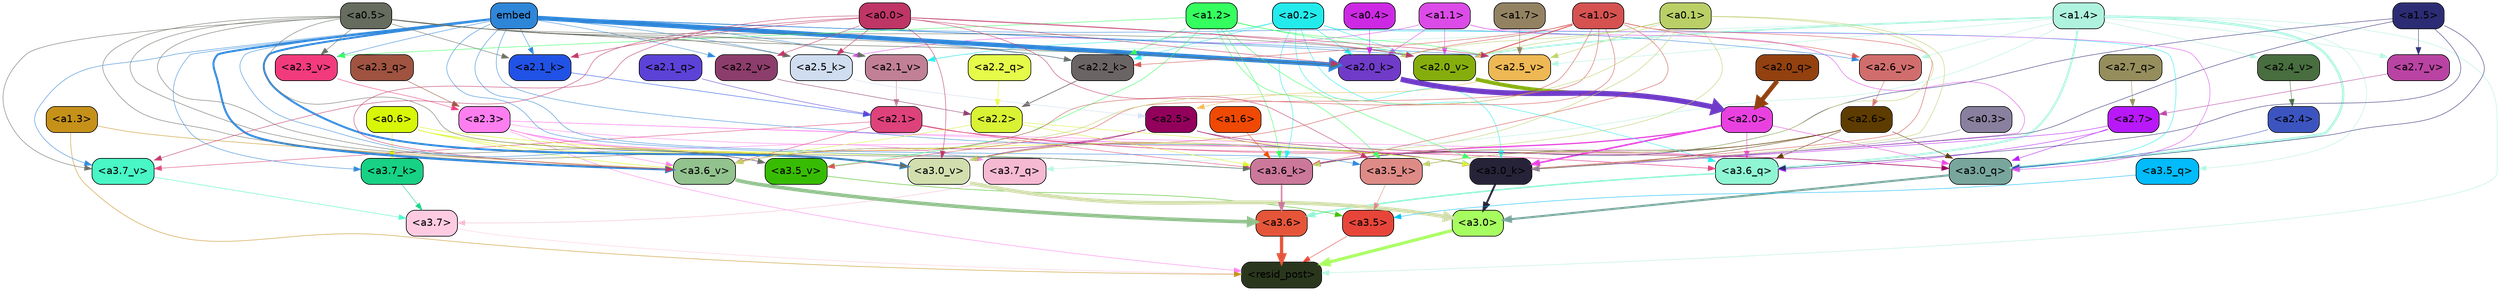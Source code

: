 strict digraph "" {
	graph [bgcolor=transparent,
		layout=dot,
		overlap=false,
		splines=true
	];
	"<a3.7>"	[color=black,
		fillcolor="#ffcbe1",
		fontname=Helvetica,
		shape=box,
		style="filled, rounded"];
	"<resid_post>"	[color=black,
		fillcolor="#2a371d",
		fontname=Helvetica,
		shape=box,
		style="filled, rounded"];
	"<a3.7>" -> "<resid_post>"	[color="#ffcbe1",
		penwidth=0.6239100098609924];
	"<a3.6>"	[color=black,
		fillcolor="#e55539",
		fontname=Helvetica,
		shape=box,
		style="filled, rounded"];
	"<a3.6>" -> "<resid_post>"	[color="#e55539",
		penwidth=4.569062113761902];
	"<a3.5>"	[color=black,
		fillcolor="#e74539",
		fontname=Helvetica,
		shape=box,
		style="filled, rounded"];
	"<a3.5>" -> "<resid_post>"	[color="#e74539",
		penwidth=0.6];
	"<a3.0>"	[color=black,
		fillcolor="#a6fd5f",
		fontname=Helvetica,
		shape=box,
		style="filled, rounded"];
	"<a3.0>" -> "<resid_post>"	[color="#a6fd5f",
		penwidth=4.283544182777405];
	"<a2.3>"	[color=black,
		fillcolor="#fe7eef",
		fontname=Helvetica,
		shape=box,
		style="filled, rounded"];
	"<a2.3>" -> "<resid_post>"	[color="#fe7eef",
		penwidth=0.6];
	"<a3.7_q>"	[color=black,
		fillcolor="#f6b9d2",
		fontname=Helvetica,
		shape=box,
		style="filled, rounded"];
	"<a2.3>" -> "<a3.7_q>"	[color="#fe7eef",
		penwidth=0.6];
	"<a3.6_q>"	[color=black,
		fillcolor="#8ff6d4",
		fontname=Helvetica,
		shape=box,
		style="filled, rounded"];
	"<a2.3>" -> "<a3.6_q>"	[color="#fe7eef",
		penwidth=0.6];
	"<a3.0_q>"	[color=black,
		fillcolor="#78a69c",
		fontname=Helvetica,
		shape=box,
		style="filled, rounded"];
	"<a2.3>" -> "<a3.0_q>"	[color="#fe7eef",
		penwidth=0.6];
	"<a3.0_k>"	[color=black,
		fillcolor="#262338",
		fontname=Helvetica,
		shape=box,
		style="filled, rounded"];
	"<a2.3>" -> "<a3.0_k>"	[color="#fe7eef",
		penwidth=0.6];
	"<a3.6_v>"	[color=black,
		fillcolor="#92c28e",
		fontname=Helvetica,
		shape=box,
		style="filled, rounded"];
	"<a2.3>" -> "<a3.6_v>"	[color="#fe7eef",
		penwidth=0.6];
	"<a3.5_v>"	[color=black,
		fillcolor="#38bc03",
		fontname=Helvetica,
		shape=box,
		style="filled, rounded"];
	"<a2.3>" -> "<a3.5_v>"	[color="#fe7eef",
		penwidth=0.6];
	"<a3.0_v>"	[color=black,
		fillcolor="#d2deae",
		fontname=Helvetica,
		shape=box,
		style="filled, rounded"];
	"<a2.3>" -> "<a3.0_v>"	[color="#fe7eef",
		penwidth=0.6];
	"<a1.4>"	[color=black,
		fillcolor="#aff3de",
		fontname=Helvetica,
		shape=box,
		style="filled, rounded"];
	"<a1.4>" -> "<resid_post>"	[color="#aff3de",
		penwidth=0.6];
	"<a1.4>" -> "<a3.7_q>"	[color="#aff3de",
		penwidth=0.6];
	"<a1.4>" -> "<a3.6_q>"	[color="#aff3de",
		penwidth=2.7934007048606873];
	"<a3.5_q>"	[color=black,
		fillcolor="#01bbfb",
		fontname=Helvetica,
		shape=box,
		style="filled, rounded"];
	"<a1.4>" -> "<a3.5_q>"	[color="#aff3de",
		penwidth=0.6];
	"<a1.4>" -> "<a3.0_q>"	[color="#aff3de",
		penwidth=3.340754985809326];
	"<a2.7_v>"	[color=black,
		fillcolor="#b943a2",
		fontname=Helvetica,
		shape=box,
		style="filled, rounded"];
	"<a1.4>" -> "<a2.7_v>"	[color="#aff3de",
		penwidth=0.6];
	"<a2.6_v>"	[color=black,
		fillcolor="#d16e6d",
		fontname=Helvetica,
		shape=box,
		style="filled, rounded"];
	"<a1.4>" -> "<a2.6_v>"	[color="#aff3de",
		penwidth=0.6];
	"<a2.5_v>"	[color=black,
		fillcolor="#eeb854",
		fontname=Helvetica,
		shape=box,
		style="filled, rounded"];
	"<a1.4>" -> "<a2.5_v>"	[color="#aff3de",
		penwidth=0.6];
	"<a2.4_v>"	[color=black,
		fillcolor="#486d3f",
		fontname=Helvetica,
		shape=box,
		style="filled, rounded"];
	"<a1.4>" -> "<a2.4_v>"	[color="#aff3de",
		penwidth=0.6];
	"<a2.1_v>"	[color=black,
		fillcolor="#c18095",
		fontname=Helvetica,
		shape=box,
		style="filled, rounded"];
	"<a1.4>" -> "<a2.1_v>"	[color="#aff3de",
		penwidth=0.6];
	"<a2.0_v>"	[color=black,
		fillcolor="#85ae0d",
		fontname=Helvetica,
		shape=box,
		style="filled, rounded"];
	"<a1.4>" -> "<a2.0_v>"	[color="#aff3de",
		penwidth=2.268759250640869];
	"<a1.3>"	[color=black,
		fillcolor="#c69119",
		fontname=Helvetica,
		shape=box,
		style="filled, rounded"];
	"<a1.3>" -> "<resid_post>"	[color="#c69119",
		penwidth=0.6];
	"<a1.3>" -> "<a3.6_v>"	[color="#c69119",
		penwidth=0.6];
	"<a3.7_q>" -> "<a3.7>"	[color="#f6b9d2",
		penwidth=0.6];
	"<a3.6_q>" -> "<a3.6>"	[color="#8ff6d4",
		penwidth=2.0347584784030914];
	"<a3.5_q>" -> "<a3.5>"	[color="#01bbfb",
		penwidth=0.6];
	"<a3.0_q>" -> "<a3.0>"	[color="#78a69c",
		penwidth=2.8635367155075073];
	"<a3.7_k>"	[color=black,
		fillcolor="#17d184",
		fontname=Helvetica,
		shape=box,
		style="filled, rounded"];
	"<a3.7_k>" -> "<a3.7>"	[color="#17d184",
		penwidth=0.6];
	"<a3.6_k>"	[color=black,
		fillcolor="#cc789b",
		fontname=Helvetica,
		shape=box,
		style="filled, rounded"];
	"<a3.6_k>" -> "<a3.6>"	[color="#cc789b",
		penwidth=2.1760786175727844];
	"<a3.5_k>"	[color=black,
		fillcolor="#de8b87",
		fontname=Helvetica,
		shape=box,
		style="filled, rounded"];
	"<a3.5_k>" -> "<a3.5>"	[color="#de8b87",
		penwidth=0.6];
	"<a3.0_k>" -> "<a3.0>"	[color="#262338",
		penwidth=2.632905662059784];
	"<a3.7_v>"	[color=black,
		fillcolor="#48f6c6",
		fontname=Helvetica,
		shape=box,
		style="filled, rounded"];
	"<a3.7_v>" -> "<a3.7>"	[color="#48f6c6",
		penwidth=0.6];
	"<a3.6_v>" -> "<a3.6>"	[color="#92c28e",
		penwidth=4.981305837631226];
	"<a3.5_v>" -> "<a3.5>"	[color="#38bc03",
		penwidth=0.6];
	"<a3.0_v>" -> "<a3.0>"	[color="#d2deae",
		penwidth=5.168330669403076];
	"<a2.7>"	[color=black,
		fillcolor="#b818fa",
		fontname=Helvetica,
		shape=box,
		style="filled, rounded"];
	"<a2.7>" -> "<a3.6_q>"	[color="#b818fa",
		penwidth=0.6];
	"<a2.7>" -> "<a3.0_q>"	[color="#b818fa",
		penwidth=0.6];
	"<a2.7>" -> "<a3.0_k>"	[color="#b818fa",
		penwidth=0.6];
	"<a2.6>"	[color=black,
		fillcolor="#5e3c00",
		fontname=Helvetica,
		shape=box,
		style="filled, rounded"];
	"<a2.6>" -> "<a3.6_q>"	[color="#5e3c00",
		penwidth=0.6];
	"<a2.6>" -> "<a3.0_q>"	[color="#5e3c00",
		penwidth=0.6];
	"<a2.6>" -> "<a3.6_k>"	[color="#5e3c00",
		penwidth=0.6];
	"<a2.6>" -> "<a3.5_k>"	[color="#5e3c00",
		penwidth=0.6];
	"<a2.6>" -> "<a3.0_k>"	[color="#5e3c00",
		penwidth=0.6];
	"<a2.1>"	[color=black,
		fillcolor="#de427a",
		fontname=Helvetica,
		shape=box,
		style="filled, rounded"];
	"<a2.1>" -> "<a3.6_q>"	[color="#de427a",
		penwidth=0.6];
	"<a2.1>" -> "<a3.0_q>"	[color="#de427a",
		penwidth=0.6];
	"<a2.1>" -> "<a3.6_k>"	[color="#de427a",
		penwidth=0.6];
	"<a2.1>" -> "<a3.0_k>"	[color="#de427a",
		penwidth=0.6];
	"<a2.1>" -> "<a3.7_v>"	[color="#de427a",
		penwidth=0.6];
	"<a2.1>" -> "<a3.6_v>"	[color="#de427a",
		penwidth=0.6];
	"<a2.0>"	[color=black,
		fillcolor="#e941e0",
		fontname=Helvetica,
		shape=box,
		style="filled, rounded"];
	"<a2.0>" -> "<a3.6_q>"	[color="#e941e0",
		penwidth=0.6];
	"<a2.0>" -> "<a3.0_q>"	[color="#e941e0",
		penwidth=0.6];
	"<a2.0>" -> "<a3.6_k>"	[color="#e941e0",
		penwidth=1.6382827460765839];
	"<a2.0>" -> "<a3.0_k>"	[color="#e941e0",
		penwidth=2.161143198609352];
	"<a1.5>"	[color=black,
		fillcolor="#2c2c75",
		fontname=Helvetica,
		shape=box,
		style="filled, rounded"];
	"<a1.5>" -> "<a3.6_q>"	[color="#2c2c75",
		penwidth=0.6];
	"<a1.5>" -> "<a3.0_q>"	[color="#2c2c75",
		penwidth=0.6];
	"<a1.5>" -> "<a3.6_k>"	[color="#2c2c75",
		penwidth=0.6];
	"<a1.5>" -> "<a3.0_k>"	[color="#2c2c75",
		penwidth=0.6];
	"<a1.5>" -> "<a2.7_v>"	[color="#2c2c75",
		penwidth=0.6];
	"<a0.2>"	[color=black,
		fillcolor="#23ebec",
		fontname=Helvetica,
		shape=box,
		style="filled, rounded"];
	"<a0.2>" -> "<a3.6_q>"	[color="#23ebec",
		penwidth=0.6];
	"<a0.2>" -> "<a3.0_q>"	[color="#23ebec",
		penwidth=0.6];
	"<a0.2>" -> "<a3.6_k>"	[color="#23ebec",
		penwidth=0.6];
	"<a0.2>" -> "<a3.0_k>"	[color="#23ebec",
		penwidth=0.6];
	"<a2.2_k>"	[color=black,
		fillcolor="#6b6464",
		fontname=Helvetica,
		shape=box,
		style="filled, rounded"];
	"<a0.2>" -> "<a2.2_k>"	[color="#23ebec",
		penwidth=0.6];
	"<a2.0_k>"	[color=black,
		fillcolor="#6f3bc8",
		fontname=Helvetica,
		shape=box,
		style="filled, rounded"];
	"<a0.2>" -> "<a2.0_k>"	[color="#23ebec",
		penwidth=0.6];
	"<a0.2>" -> "<a2.1_v>"	[color="#23ebec",
		penwidth=0.6];
	"<a0.2>" -> "<a2.0_v>"	[color="#23ebec",
		penwidth=0.6];
	"<a2.5>"	[color=black,
		fillcolor="#92005c",
		fontname=Helvetica,
		shape=box,
		style="filled, rounded"];
	"<a2.5>" -> "<a3.0_q>"	[color="#92005c",
		penwidth=0.6];
	"<a2.5>" -> "<a3.0_k>"	[color="#92005c",
		penwidth=0.6];
	"<a2.5>" -> "<a3.6_v>"	[color="#92005c",
		penwidth=0.6];
	"<a2.5>" -> "<a3.0_v>"	[color="#92005c",
		penwidth=0.6];
	"<a2.4>"	[color=black,
		fillcolor="#3c54c0",
		fontname=Helvetica,
		shape=box,
		style="filled, rounded"];
	"<a2.4>" -> "<a3.0_q>"	[color="#3c54c0",
		penwidth=0.6];
	"<a1.1>"	[color=black,
		fillcolor="#dc4be7",
		fontname=Helvetica,
		shape=box,
		style="filled, rounded"];
	"<a1.1>" -> "<a3.0_q>"	[color="#dc4be7",
		penwidth=0.6];
	"<a1.1>" -> "<a3.0_k>"	[color="#dc4be7",
		penwidth=0.6];
	"<a2.5_k>"	[color=black,
		fillcolor="#d0ddf0",
		fontname=Helvetica,
		shape=box,
		style="filled, rounded"];
	"<a1.1>" -> "<a2.5_k>"	[color="#dc4be7",
		penwidth=0.6];
	"<a1.1>" -> "<a2.0_k>"	[color="#dc4be7",
		penwidth=0.6];
	"<a1.1>" -> "<a2.0_v>"	[color="#dc4be7",
		penwidth=0.6];
	"<a0.6>"	[color=black,
		fillcolor="#d7f706",
		fontname=Helvetica,
		shape=box,
		style="filled, rounded"];
	"<a0.6>" -> "<a3.7_k>"	[color="#d7f706",
		penwidth=0.6];
	"<a0.6>" -> "<a3.6_k>"	[color="#d7f706",
		penwidth=0.6];
	"<a0.6>" -> "<a3.0_k>"	[color="#d7f706",
		penwidth=0.6];
	"<a0.6>" -> "<a3.6_v>"	[color="#d7f706",
		penwidth=0.6];
	"<a0.6>" -> "<a3.0_v>"	[color="#d7f706",
		penwidth=0.6];
	embed	[color=black,
		fillcolor="#2e86d9",
		fontname=Helvetica,
		shape=box,
		style="filled, rounded"];
	embed -> "<a3.7_k>"	[color="#2e86d9",
		penwidth=0.6];
	embed -> "<a3.6_k>"	[color="#2e86d9",
		penwidth=0.6];
	embed -> "<a3.5_k>"	[color="#2e86d9",
		penwidth=0.6];
	embed -> "<a3.0_k>"	[color="#2e86d9",
		penwidth=0.6];
	embed -> "<a3.7_v>"	[color="#2e86d9",
		penwidth=0.6];
	embed -> "<a3.6_v>"	[color="#2e86d9",
		penwidth=2.7825746536254883];
	embed -> "<a3.5_v>"	[color="#2e86d9",
		penwidth=0.6];
	embed -> "<a3.0_v>"	[color="#2e86d9",
		penwidth=2.6950180530548096];
	embed -> "<a2.5_k>"	[color="#2e86d9",
		penwidth=0.6];
	embed -> "<a2.2_k>"	[color="#2e86d9",
		penwidth=0.6698317527770996];
	"<a2.1_k>"	[color=black,
		fillcolor="#2152e6",
		fontname=Helvetica,
		shape=box,
		style="filled, rounded"];
	embed -> "<a2.1_k>"	[color="#2e86d9",
		penwidth=0.6];
	embed -> "<a2.0_k>"	[color="#2e86d9",
		penwidth=6.12570995092392];
	embed -> "<a2.6_v>"	[color="#2e86d9",
		penwidth=0.6];
	embed -> "<a2.5_v>"	[color="#2e86d9",
		penwidth=0.6];
	"<a2.3_v>"	[color=black,
		fillcolor="#f23b7c",
		fontname=Helvetica,
		shape=box,
		style="filled, rounded"];
	embed -> "<a2.3_v>"	[color="#2e86d9",
		penwidth=0.6];
	"<a2.2_v>"	[color=black,
		fillcolor="#8d3d6b",
		fontname=Helvetica,
		shape=box,
		style="filled, rounded"];
	embed -> "<a2.2_v>"	[color="#2e86d9",
		penwidth=0.6];
	embed -> "<a2.1_v>"	[color="#2e86d9",
		penwidth=0.6];
	embed -> "<a2.0_v>"	[color="#2e86d9",
		penwidth=0.6];
	"<a2.2>"	[color=black,
		fillcolor="#d9f233",
		fontname=Helvetica,
		shape=box,
		style="filled, rounded"];
	"<a2.2>" -> "<a3.6_k>"	[color="#d9f233",
		penwidth=0.6];
	"<a2.2>" -> "<a3.0_k>"	[color="#d9f233",
		penwidth=0.6];
	"<a2.2>" -> "<a3.6_v>"	[color="#d9f233",
		penwidth=0.6];
	"<a1.6>"	[color=black,
		fillcolor="#ef4903",
		fontname=Helvetica,
		shape=box,
		style="filled, rounded"];
	"<a1.6>" -> "<a3.6_k>"	[color="#ef4903",
		penwidth=0.6];
	"<a1.2>"	[color=black,
		fillcolor="#34ff5e",
		fontname=Helvetica,
		shape=box,
		style="filled, rounded"];
	"<a1.2>" -> "<a3.6_k>"	[color="#34ff5e",
		penwidth=0.6];
	"<a1.2>" -> "<a3.5_k>"	[color="#34ff5e",
		penwidth=0.6];
	"<a1.2>" -> "<a3.0_k>"	[color="#34ff5e",
		penwidth=0.6];
	"<a1.2>" -> "<a3.5_v>"	[color="#34ff5e",
		penwidth=0.6];
	"<a1.2>" -> "<a2.2_k>"	[color="#34ff5e",
		penwidth=0.6];
	"<a1.2>" -> "<a2.5_v>"	[color="#34ff5e",
		penwidth=0.6];
	"<a1.2>" -> "<a2.3_v>"	[color="#34ff5e",
		penwidth=0.6];
	"<a1.2>" -> "<a2.0_v>"	[color="#34ff5e",
		penwidth=0.6];
	"<a1.0>"	[color=black,
		fillcolor="#d55251",
		fontname=Helvetica,
		shape=box,
		style="filled, rounded"];
	"<a1.0>" -> "<a3.6_k>"	[color="#d55251",
		penwidth=0.6];
	"<a1.0>" -> "<a3.0_k>"	[color="#d55251",
		penwidth=0.6];
	"<a1.0>" -> "<a3.6_v>"	[color="#d55251",
		penwidth=0.6];
	"<a1.0>" -> "<a3.5_v>"	[color="#d55251",
		penwidth=0.6];
	"<a1.0>" -> "<a3.0_v>"	[color="#d55251",
		penwidth=0.6];
	"<a1.0>" -> "<a2.2_k>"	[color="#d55251",
		penwidth=0.6];
	"<a1.0>" -> "<a2.0_k>"	[color="#d55251",
		penwidth=0.6];
	"<a1.0>" -> "<a2.6_v>"	[color="#d55251",
		penwidth=0.6];
	"<a1.0>" -> "<a2.0_v>"	[color="#d55251",
		penwidth=1.2213096618652344];
	"<a0.5>"	[color=black,
		fillcolor="#666c5e",
		fontname=Helvetica,
		shape=box,
		style="filled, rounded"];
	"<a0.5>" -> "<a3.6_k>"	[color="#666c5e",
		penwidth=0.6];
	"<a0.5>" -> "<a3.7_v>"	[color="#666c5e",
		penwidth=0.6];
	"<a0.5>" -> "<a3.6_v>"	[color="#666c5e",
		penwidth=0.6];
	"<a0.5>" -> "<a3.5_v>"	[color="#666c5e",
		penwidth=0.6];
	"<a0.5>" -> "<a3.0_v>"	[color="#666c5e",
		penwidth=0.6];
	"<a0.5>" -> "<a2.5_k>"	[color="#666c5e",
		penwidth=0.6];
	"<a0.5>" -> "<a2.2_k>"	[color="#666c5e",
		penwidth=0.6];
	"<a0.5>" -> "<a2.1_k>"	[color="#666c5e",
		penwidth=0.6];
	"<a0.5>" -> "<a2.0_k>"	[color="#666c5e",
		penwidth=0.6900839805603027];
	"<a0.5>" -> "<a2.3_v>"	[color="#666c5e",
		penwidth=0.6];
	"<a0.5>" -> "<a2.1_v>"	[color="#666c5e",
		penwidth=0.6];
	"<a0.5>" -> "<a2.0_v>"	[color="#666c5e",
		penwidth=0.6];
	"<a0.1>"	[color=black,
		fillcolor="#bad066",
		fontname=Helvetica,
		shape=box,
		style="filled, rounded"];
	"<a0.1>" -> "<a3.6_k>"	[color="#bad066",
		penwidth=0.6];
	"<a0.1>" -> "<a3.5_k>"	[color="#bad066",
		penwidth=0.6];
	"<a0.1>" -> "<a3.0_k>"	[color="#bad066",
		penwidth=0.6];
	"<a0.1>" -> "<a3.6_v>"	[color="#bad066",
		penwidth=0.6];
	"<a0.1>" -> "<a3.0_v>"	[color="#bad066",
		penwidth=0.6];
	"<a0.1>" -> "<a2.0_k>"	[color="#bad066",
		penwidth=0.6];
	"<a0.1>" -> "<a2.5_v>"	[color="#bad066",
		penwidth=0.6];
	"<a0.1>" -> "<a2.0_v>"	[color="#bad066",
		penwidth=0.6];
	"<a0.0>"	[color=black,
		fillcolor="#bf3565",
		fontname=Helvetica,
		shape=box,
		style="filled, rounded"];
	"<a0.0>" -> "<a3.5_k>"	[color="#bf3565",
		penwidth=0.6];
	"<a0.0>" -> "<a3.7_v>"	[color="#bf3565",
		penwidth=0.6];
	"<a0.0>" -> "<a3.6_v>"	[color="#bf3565",
		penwidth=0.6];
	"<a0.0>" -> "<a3.0_v>"	[color="#bf3565",
		penwidth=0.6];
	"<a0.0>" -> "<a2.5_k>"	[color="#bf3565",
		penwidth=0.6];
	"<a0.0>" -> "<a2.1_k>"	[color="#bf3565",
		penwidth=0.6];
	"<a0.0>" -> "<a2.0_k>"	[color="#bf3565",
		penwidth=0.6];
	"<a0.0>" -> "<a2.5_v>"	[color="#bf3565",
		penwidth=0.6];
	"<a0.0>" -> "<a2.2_v>"	[color="#bf3565",
		penwidth=0.6];
	"<a0.0>" -> "<a2.0_v>"	[color="#bf3565",
		penwidth=0.6];
	"<a0.3>"	[color=black,
		fillcolor="#88809e",
		fontname=Helvetica,
		shape=box,
		style="filled, rounded"];
	"<a0.3>" -> "<a3.0_k>"	[color="#88809e",
		penwidth=0.6];
	"<a2.7_q>"	[color=black,
		fillcolor="#958e5c",
		fontname=Helvetica,
		shape=box,
		style="filled, rounded"];
	"<a2.7_q>" -> "<a2.7>"	[color="#958e5c",
		penwidth=0.6];
	"<a2.3_q>"	[color=black,
		fillcolor="#9f5340",
		fontname=Helvetica,
		shape=box,
		style="filled, rounded"];
	"<a2.3_q>" -> "<a2.3>"	[color="#9f5340",
		penwidth=0.6];
	"<a2.2_q>"	[color=black,
		fillcolor="#e4fb4a",
		fontname=Helvetica,
		shape=box,
		style="filled, rounded"];
	"<a2.2_q>" -> "<a2.2>"	[color="#e4fb4a",
		penwidth=0.7553567886352539];
	"<a2.1_q>"	[color=black,
		fillcolor="#5c42d7",
		fontname=Helvetica,
		shape=box,
		style="filled, rounded"];
	"<a2.1_q>" -> "<a2.1>"	[color="#5c42d7",
		penwidth=0.6];
	"<a2.0_q>"	[color=black,
		fillcolor="#92410f",
		fontname=Helvetica,
		shape=box,
		style="filled, rounded"];
	"<a2.0_q>" -> "<a2.0>"	[color="#92410f",
		penwidth=6.256794691085815];
	"<a2.5_k>" -> "<a2.5>"	[color="#d0ddf0",
		penwidth=0.6];
	"<a2.2_k>" -> "<a2.2>"	[color="#6b6464",
		penwidth=0.8854708671569824];
	"<a2.1_k>" -> "<a2.1>"	[color="#2152e6",
		penwidth=0.6];
	"<a2.0_k>" -> "<a2.0>"	[color="#6f3bc8",
		penwidth=7.231504917144775];
	"<a2.7_v>" -> "<a2.7>"	[color="#b943a2",
		penwidth=0.6];
	"<a2.6_v>" -> "<a2.6>"	[color="#d16e6d",
		penwidth=0.6];
	"<a2.5_v>" -> "<a2.5>"	[color="#eeb854",
		penwidth=0.6];
	"<a2.4_v>" -> "<a2.4>"	[color="#486d3f",
		penwidth=0.6];
	"<a2.3_v>" -> "<a2.3>"	[color="#f23b7c",
		penwidth=0.6];
	"<a2.2_v>" -> "<a2.2>"	[color="#8d3d6b",
		penwidth=0.6];
	"<a2.1_v>" -> "<a2.1>"	[color="#c18095",
		penwidth=0.6];
	"<a2.0_v>" -> "<a2.0>"	[color="#85ae0d",
		penwidth=5.231471925973892];
	"<a0.4>"	[color=black,
		fillcolor="#cd29e4",
		fontname=Helvetica,
		shape=box,
		style="filled, rounded"];
	"<a0.4>" -> "<a2.0_k>"	[color="#cd29e4",
		penwidth=0.6];
	"<a1.7>"	[color=black,
		fillcolor="#938262",
		fontname=Helvetica,
		shape=box,
		style="filled, rounded"];
	"<a1.7>" -> "<a2.5_v>"	[color="#938262",
		penwidth=0.6];
}
